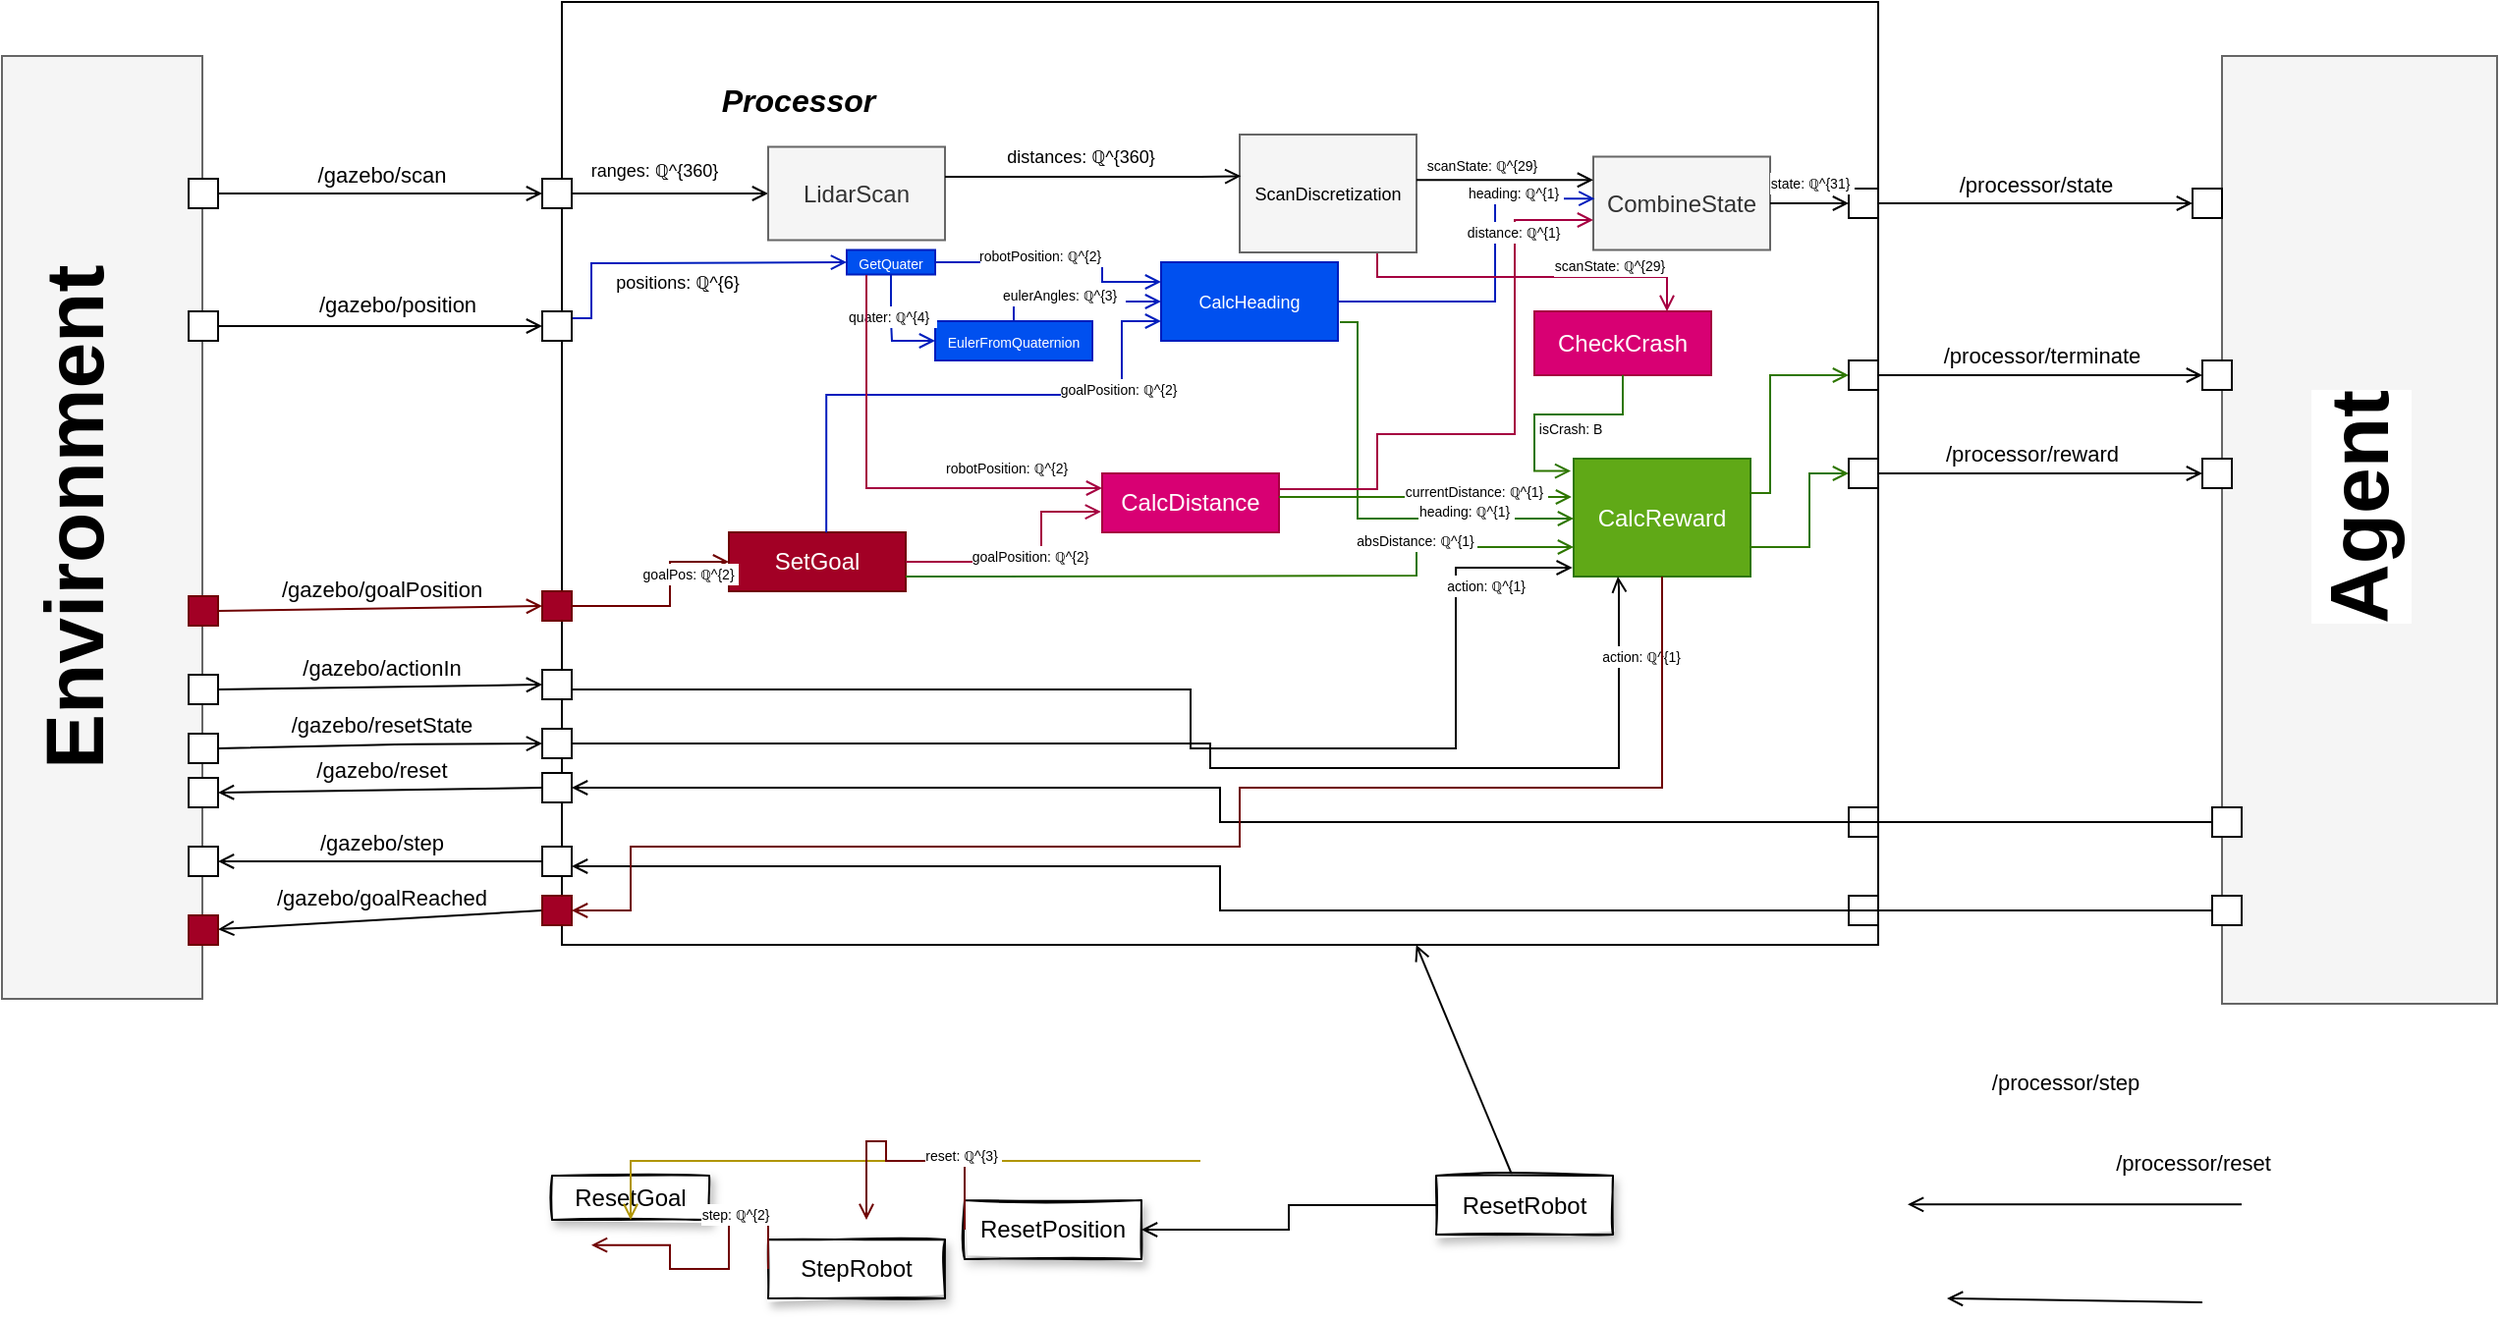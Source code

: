 <mxfile>
    <diagram id="YrSzpa-H51OLec4P3ytI" name="Page-1">
        <mxGraphModel dx="733" dy="532" grid="1" gridSize="10" guides="1" tooltips="1" connect="1" arrows="1" fold="1" page="1" pageScale="1" pageWidth="850" pageHeight="1100" background="#FFFFFF" math="0" shadow="0">
            <root>
                <mxCell id="0"/>
                <mxCell id="1" parent="0"/>
                <mxCell id="10" style="edgeStyle=none;html=1;entryX=0;entryY=0.5;entryDx=0;entryDy=0;startArrow=none;endArrow=open;endFill=0;strokeColor=#000000;" parent="1" source="21" target="9" edge="1">
                    <mxGeometry relative="1" as="geometry">
                        <mxPoint x="115" y="127.5" as="sourcePoint"/>
                    </mxGeometry>
                </mxCell>
                <mxCell id="12" value="/gazebo/scan" style="edgeLabel;html=1;align=center;verticalAlign=middle;resizable=0;points=[];" parent="10" vertex="1" connectable="0">
                    <mxGeometry x="0.32" y="-4" relative="1" as="geometry">
                        <mxPoint x="-26" y="-14" as="offset"/>
                    </mxGeometry>
                </mxCell>
                <mxCell id="3" value="" style="rounded=0;whiteSpace=wrap;html=1;direction=south;fillColor=#f5f5f5;fontColor=#333333;strokeColor=#666666;" parent="1" vertex="1">
                    <mxGeometry x="10" y="57.5" width="102" height="480" as="geometry"/>
                </mxCell>
                <mxCell id="4" value="" style="rounded=0;whiteSpace=wrap;html=1;direction=south;fillColor=#f5f5f5;fontColor=#333333;strokeColor=#666666;" parent="1" vertex="1">
                    <mxGeometry x="1140" y="57.5" width="140" height="482.5" as="geometry"/>
                </mxCell>
                <mxCell id="5" value="" style="rounded=0;whiteSpace=wrap;html=1;direction=south;fillColor=#FFFFFF;fontColor=#333333;strokeColor=#000000;" parent="1" vertex="1">
                    <mxGeometry x="295" y="30" width="670" height="480" as="geometry"/>
                </mxCell>
                <mxCell id="53" style="edgeStyle=none;html=1;exitX=1;exitY=0.5;exitDx=0;exitDy=0;entryX=0;entryY=0.5;entryDx=0;entryDy=0;fontSize=9;fontColor=#000000;endArrow=open;endFill=0;strokeColor=#000000;" parent="1" source="9" target="44" edge="1">
                    <mxGeometry relative="1" as="geometry"/>
                </mxCell>
                <mxCell id="54" value="ranges:&amp;nbsp;ℚ^{360}&amp;nbsp;" style="edgeLabel;html=1;align=center;verticalAlign=middle;resizable=0;points=[];fontSize=9;fontColor=#000000;labelBackgroundColor=#FFFFFF;" parent="53" vertex="1" connectable="0">
                    <mxGeometry x="-0.409" y="2" relative="1" as="geometry">
                        <mxPoint x="13" y="-10" as="offset"/>
                    </mxGeometry>
                </mxCell>
                <mxCell id="9" value="" style="whiteSpace=wrap;html=1;aspect=fixed;" parent="1" vertex="1">
                    <mxGeometry x="285" y="120" width="15" height="15" as="geometry"/>
                </mxCell>
                <mxCell id="18" style="edgeStyle=none;html=1;entryX=0;entryY=0.5;entryDx=0;entryDy=0;startArrow=none;endArrow=open;endFill=0;strokeColor=#000000;" parent="1" target="20" edge="1">
                    <mxGeometry relative="1" as="geometry">
                        <mxPoint x="120" y="195" as="sourcePoint"/>
                    </mxGeometry>
                </mxCell>
                <mxCell id="19" value="/gazebo/position" style="edgeLabel;html=1;align=center;verticalAlign=middle;resizable=0;points=[];spacingBottom=8;" parent="18" vertex="1" connectable="0">
                    <mxGeometry x="0.32" y="-4" relative="1" as="geometry">
                        <mxPoint x="-18" y="-11" as="offset"/>
                    </mxGeometry>
                </mxCell>
                <mxCell id="73" value="positions:&amp;nbsp;ℚ^{6}&amp;nbsp;&amp;nbsp;" style="edgeStyle=orthogonalEdgeStyle;html=1;labelBackgroundColor=#FFFFFF;fontSize=9;fontColor=#000000;startArrow=none;startFill=0;endArrow=open;endFill=0;strokeColor=#001DBC;rounded=0;spacing=3;spacingTop=-7;entryX=0;entryY=0.5;entryDx=0;entryDy=0;fillColor=#0050ef;" parent="1" target="185" edge="1">
                    <mxGeometry x="0.006" y="-14" relative="1" as="geometry">
                        <mxPoint x="380" y="545.5" as="targetPoint"/>
                        <Array as="points">
                            <mxPoint x="300" y="191"/>
                            <mxPoint x="310" y="191"/>
                            <mxPoint x="310" y="163"/>
                            <mxPoint x="325" y="163"/>
                        </Array>
                        <mxPoint as="offset"/>
                        <mxPoint x="300" y="190" as="sourcePoint"/>
                    </mxGeometry>
                </mxCell>
                <mxCell id="20" value="" style="whiteSpace=wrap;html=1;aspect=fixed;" parent="1" vertex="1">
                    <mxGeometry x="285" y="187.5" width="15" height="15" as="geometry"/>
                </mxCell>
                <mxCell id="21" value="" style="whiteSpace=wrap;html=1;aspect=fixed;" parent="1" vertex="1">
                    <mxGeometry x="105" y="120" width="15" height="15" as="geometry"/>
                </mxCell>
                <mxCell id="24" value="" style="whiteSpace=wrap;html=1;aspect=fixed;" parent="1" vertex="1">
                    <mxGeometry x="105" y="187.5" width="15" height="15" as="geometry"/>
                </mxCell>
                <mxCell id="27" style="edgeStyle=none;html=1;entryX=0;entryY=0.5;entryDx=0;entryDy=0;startArrow=none;endArrow=open;endFill=0;strokeColor=#000000;exitX=1;exitY=0.5;exitDx=0;exitDy=0;" parent="1" source="140" target="29" edge="1">
                    <mxGeometry relative="1" as="geometry">
                        <mxPoint x="990" y="132.5" as="sourcePoint"/>
                    </mxGeometry>
                </mxCell>
                <mxCell id="28" value="/processor/state" style="edgeLabel;html=1;align=center;verticalAlign=middle;resizable=0;points=[];" parent="27" vertex="1" connectable="0">
                    <mxGeometry x="0.32" y="-4" relative="1" as="geometry">
                        <mxPoint x="-26" y="-14" as="offset"/>
                    </mxGeometry>
                </mxCell>
                <mxCell id="29" value="" style="whiteSpace=wrap;html=1;aspect=fixed;" parent="1" vertex="1">
                    <mxGeometry x="1125" y="125" width="15" height="15" as="geometry"/>
                </mxCell>
                <mxCell id="30" value="" style="whiteSpace=wrap;html=1;aspect=fixed;" parent="1" vertex="1">
                    <mxGeometry x="950" y="440" width="15" height="15" as="geometry"/>
                </mxCell>
                <mxCell id="31" style="edgeStyle=none;html=1;entryX=0;entryY=0.5;entryDx=0;entryDy=0;startArrow=none;endArrow=open;endFill=0;strokeColor=#000000;exitX=1;exitY=0.5;exitDx=0;exitDy=0;" parent="1" source="138" target="33" edge="1">
                    <mxGeometry relative="1" as="geometry">
                        <mxPoint x="995" y="220" as="sourcePoint"/>
                    </mxGeometry>
                </mxCell>
                <mxCell id="32" value="/processor/terminate" style="edgeLabel;html=1;align=center;verticalAlign=middle;resizable=0;points=[];" parent="31" vertex="1" connectable="0">
                    <mxGeometry x="0.32" y="-4" relative="1" as="geometry">
                        <mxPoint x="-26" y="-14" as="offset"/>
                    </mxGeometry>
                </mxCell>
                <mxCell id="33" value="" style="whiteSpace=wrap;html=1;aspect=fixed;" parent="1" vertex="1">
                    <mxGeometry x="1130" y="212.5" width="15" height="15" as="geometry"/>
                </mxCell>
                <mxCell id="34" value="" style="whiteSpace=wrap;html=1;aspect=fixed;" parent="1" vertex="1">
                    <mxGeometry x="950" y="485" width="15" height="15" as="geometry"/>
                </mxCell>
                <mxCell id="35" style="edgeStyle=none;html=1;entryX=0;entryY=0.5;entryDx=0;entryDy=0;startArrow=none;endArrow=open;endFill=0;strokeColor=#000000;exitX=0;exitY=0.5;exitDx=0;exitDy=0;" parent="1" source="38" target="37" edge="1">
                    <mxGeometry relative="1" as="geometry">
                        <mxPoint x="995" y="270" as="sourcePoint"/>
                    </mxGeometry>
                </mxCell>
                <mxCell id="36" value="/processor/reward" style="edgeLabel;html=1;align=center;verticalAlign=middle;resizable=0;points=[];" parent="35" vertex="1" connectable="0">
                    <mxGeometry x="0.32" y="-4" relative="1" as="geometry">
                        <mxPoint x="-26" y="-14" as="offset"/>
                    </mxGeometry>
                </mxCell>
                <mxCell id="37" value="" style="whiteSpace=wrap;html=1;aspect=fixed;" parent="1" vertex="1">
                    <mxGeometry x="1130" y="262.5" width="15" height="15" as="geometry"/>
                </mxCell>
                <mxCell id="38" value="" style="whiteSpace=wrap;html=1;aspect=fixed;" parent="1" vertex="1">
                    <mxGeometry x="950" y="262.5" width="15" height="15" as="geometry"/>
                </mxCell>
                <mxCell id="207" style="edgeStyle=none;html=1;fontSize=7;endArrow=open;endFill=0;" parent="1" source="43" target="5" edge="1">
                    <mxGeometry relative="1" as="geometry"/>
                </mxCell>
                <mxCell id="43" value="&lt;span style=&quot;font-size: 12px&quot;&gt;ResetRobot&lt;/span&gt;" style="rounded=0;whiteSpace=wrap;html=1;fontSize=9;shadow=1;sketch=1;glass=0;" parent="1" vertex="1">
                    <mxGeometry x="740" y="627.5" width="90" height="30" as="geometry"/>
                </mxCell>
                <mxCell id="44" value="&lt;span style=&quot;font-size: 12px&quot;&gt;LidarScan&lt;/span&gt;&lt;span style=&quot;color: rgba(0 , 0 , 0 , 0) ; font-family: monospace ; font-size: 0px&quot;&gt;%3CmxGraphModel%3E%3Croot%3E%3CmxCell%20id%3D%220%22%2F%3E%3CmxCell%20id%3D%221%22%20parent%3D%220%22%2F%3E%3CmxCell%20id%3D%222%22%20value%3D%22%26lt%3Bspan%20style%3D%26quot%3Bfont-size%3A%2012px%26quot%3B%26gt%3BDegrees%26lt%3B%2Fspan%26gt%3B%22%20style%3D%22rounded%3D0%3BwhiteSpace%3Dwrap%3Bhtml%3D1%3BfontSize%3D9%3BfontColor%3D%23333333%3BfillColor%3D%23f5f5f5%3BstrokeColor%3D%23666666%3B%22%20vertex%3D%221%22%20parent%3D%221%22%3E%3CmxGeometry%20x%3D%22250%22%20y%3D%22340%22%20width%3D%2290%22%20height%3D%2260%22%20as%3D%22geometry%22%2F%3E%3C%2FmxCell%3E%3C%2Froot%3E%3C%2FmxGraphModel%3E&lt;/span&gt;" style="rounded=0;whiteSpace=wrap;html=1;fontSize=9;fillColor=#f5f5f5;strokeColor=#666666;shadow=0;sketch=0;glass=0;fontColor=#333333;" parent="1" vertex="1">
                    <mxGeometry x="400" y="103.75" width="90" height="47.5" as="geometry"/>
                </mxCell>
                <mxCell id="45" value="&lt;span style=&quot;font-size: 12px&quot;&gt;CalcDistance&lt;/span&gt;" style="rounded=0;whiteSpace=wrap;html=1;fontSize=9;fillColor=#d80073;strokeColor=#A50040;shadow=0;sketch=0;glass=0;fontColor=#ffffff;" parent="1" vertex="1">
                    <mxGeometry x="570" y="270" width="90" height="30" as="geometry"/>
                </mxCell>
                <mxCell id="46" value="CalcHeading" style="rounded=0;whiteSpace=wrap;html=1;fontSize=9;fillColor=#0050ef;strokeColor=#001DBC;shadow=0;sketch=0;glass=0;fontColor=#ffffff;" parent="1" vertex="1">
                    <mxGeometry x="600" y="162.5" width="90" height="40" as="geometry"/>
                </mxCell>
                <mxCell id="47" value="&lt;span style=&quot;color: rgb(0 , 0 , 0)&quot;&gt;ScanDiscretization&lt;/span&gt;" style="rounded=0;whiteSpace=wrap;html=1;fontSize=9;fillColor=#f5f5f5;strokeColor=#666666;shadow=0;sketch=0;glass=0;fontColor=#333333;" parent="1" vertex="1">
                    <mxGeometry x="640" y="97.5" width="90" height="60" as="geometry"/>
                </mxCell>
                <mxCell id="55" style="edgeStyle=none;html=1;startArrow=open;endArrow=none;endFill=0;strokeColor=#000000;startFill=0;" parent="1" edge="1">
                    <mxGeometry relative="1" as="geometry">
                        <mxPoint x="1000" y="690" as="sourcePoint"/>
                        <mxPoint x="1130" y="692" as="targetPoint"/>
                    </mxGeometry>
                </mxCell>
                <mxCell id="56" value="/processor/reset" style="edgeLabel;html=1;align=center;verticalAlign=middle;resizable=0;points=[];" parent="55" vertex="1" connectable="0">
                    <mxGeometry x="0.32" y="-4" relative="1" as="geometry">
                        <mxPoint x="39" y="-75" as="offset"/>
                    </mxGeometry>
                </mxCell>
                <mxCell id="57" value="" style="whiteSpace=wrap;html=1;aspect=fixed;" parent="1" vertex="1">
                    <mxGeometry x="1135" y="440" width="15" height="15" as="geometry"/>
                </mxCell>
                <mxCell id="59" style="edgeStyle=none;html=1;entryX=0;entryY=0.5;entryDx=0;entryDy=0;startArrow=open;endArrow=none;endFill=0;strokeColor=#000000;startFill=0;exitX=1;exitY=0.5;exitDx=0;exitDy=0;" parent="1" edge="1">
                    <mxGeometry relative="1" as="geometry">
                        <mxPoint x="980.0" y="642.14" as="sourcePoint"/>
                        <mxPoint x="1150" y="642.14" as="targetPoint"/>
                    </mxGeometry>
                </mxCell>
                <mxCell id="60" value="/processor/step" style="edgeLabel;html=1;align=center;verticalAlign=middle;resizable=0;points=[];" parent="59" vertex="1" connectable="0">
                    <mxGeometry x="0.32" y="-4" relative="1" as="geometry">
                        <mxPoint x="-32" y="-66" as="offset"/>
                    </mxGeometry>
                </mxCell>
                <mxCell id="61" value="" style="whiteSpace=wrap;html=1;aspect=fixed;" parent="1" vertex="1">
                    <mxGeometry x="1135" y="485" width="15" height="15" as="geometry"/>
                </mxCell>
                <mxCell id="63" value="&lt;font style=&quot;font-size: 7px&quot;&gt;EulerFromQuaternion&lt;/font&gt;" style="rounded=0;whiteSpace=wrap;html=1;fontSize=9;fillColor=#0050ef;strokeColor=#001DBC;fontColor=#ffffff;" parent="1" vertex="1">
                    <mxGeometry x="485" y="192.5" width="80" height="20" as="geometry"/>
                </mxCell>
                <mxCell id="79" value="&lt;font style=&quot;font-size: 16px&quot;&gt;&lt;b&gt;&lt;i&gt;Processor&lt;/i&gt;&lt;/b&gt;&lt;/font&gt;" style="text;html=1;resizable=0;autosize=1;align=center;verticalAlign=middle;points=[];fillColor=none;strokeColor=none;rounded=0;labelBackgroundColor=#FFFFFF;fontSize=9;fontColor=#000000;" parent="1" vertex="1">
                    <mxGeometry x="370" y="70" width="90" height="20" as="geometry"/>
                </mxCell>
                <mxCell id="98" value="&lt;b style=&quot;font-size: 42px;&quot;&gt;&lt;font style=&quot;font-size: 42px;&quot;&gt;Agent&lt;/font&gt;&lt;/b&gt;" style="text;html=1;resizable=0;autosize=1;align=center;verticalAlign=middle;points=[];fillColor=none;strokeColor=none;rounded=0;labelBackgroundColor=#FFFFFF;fontSize=42;fontColor=#000000;rotation=-90;" parent="1" vertex="1">
                    <mxGeometry x="1145" y="257.5" width="130" height="60" as="geometry"/>
                </mxCell>
                <mxCell id="100" value="&lt;span style=&quot;font-size: 12px&quot;&gt;CalcReward&lt;/span&gt;" style="rounded=0;whiteSpace=wrap;html=1;fontSize=9;fillColor=#60a917;strokeColor=#2D7600;shadow=0;sketch=0;glass=0;fontColor=#ffffff;" parent="1" vertex="1">
                    <mxGeometry x="810" y="262.5" width="90" height="60" as="geometry"/>
                </mxCell>
                <mxCell id="115" style="edgeStyle=none;html=1;entryX=0;entryY=0.5;entryDx=0;entryDy=0;startArrow=open;endArrow=none;endFill=0;strokeColor=#000000;startFill=0;" parent="1" source="118" target="117" edge="1">
                    <mxGeometry relative="1" as="geometry">
                        <mxPoint x="195" y="467.5" as="sourcePoint"/>
                    </mxGeometry>
                </mxCell>
                <mxCell id="116" value="/gazebo/step" style="edgeLabel;html=1;align=center;verticalAlign=middle;resizable=0;points=[];" parent="115" vertex="1" connectable="0">
                    <mxGeometry x="0.32" y="-4" relative="1" as="geometry">
                        <mxPoint x="-26" y="-14" as="offset"/>
                    </mxGeometry>
                </mxCell>
                <mxCell id="117" value="" style="whiteSpace=wrap;html=1;aspect=fixed;" parent="1" vertex="1">
                    <mxGeometry x="285" y="460" width="15" height="15" as="geometry"/>
                </mxCell>
                <mxCell id="118" value="" style="whiteSpace=wrap;html=1;aspect=fixed;" parent="1" vertex="1">
                    <mxGeometry x="105" y="460" width="15" height="15" as="geometry"/>
                </mxCell>
                <mxCell id="121" value="" style="whiteSpace=wrap;html=1;aspect=fixed;" parent="1" vertex="1">
                    <mxGeometry x="285" y="422.5" width="15" height="15" as="geometry"/>
                </mxCell>
                <mxCell id="122" value="" style="whiteSpace=wrap;html=1;aspect=fixed;" parent="1" vertex="1">
                    <mxGeometry x="105" y="425" width="15" height="15" as="geometry"/>
                </mxCell>
                <mxCell id="128" value="&lt;span style=&quot;font-size: 12px&quot;&gt;StepRobot&lt;/span&gt;" style="rounded=0;whiteSpace=wrap;html=1;fontSize=9;shadow=1;sketch=1;glass=0;" parent="1" vertex="1">
                    <mxGeometry x="400" y="660" width="90" height="30" as="geometry"/>
                </mxCell>
                <mxCell id="133" value="&lt;b style=&quot;color: rgb(0 , 0 , 0) ; font-family: &amp;#34;helvetica&amp;#34; ; font-size: 42px ; font-style: normal ; letter-spacing: normal ; text-align: center ; text-indent: 0px ; text-transform: none ; word-spacing: 0px&quot;&gt;&lt;font style=&quot;font-size: 42px&quot;&gt;Environment&lt;/font&gt;&lt;/b&gt;" style="text;whiteSpace=wrap;html=1;fontSize=42;rotation=-90;" parent="1" vertex="1">
                    <mxGeometry x="-20" y="317.5" width="140" height="70" as="geometry"/>
                </mxCell>
                <mxCell id="135" value="&lt;span style=&quot;font-size: 12px&quot;&gt;CombineState&lt;/span&gt;" style="rounded=0;whiteSpace=wrap;html=1;fontSize=9;fillColor=#f5f5f5;strokeColor=#666666;shadow=0;sketch=0;glass=0;fontColor=#333333;" parent="1" vertex="1">
                    <mxGeometry x="820" y="108.75" width="90" height="47.5" as="geometry"/>
                </mxCell>
                <mxCell id="138" value="" style="whiteSpace=wrap;html=1;aspect=fixed;" parent="1" vertex="1">
                    <mxGeometry x="950" y="212.5" width="15" height="15" as="geometry"/>
                </mxCell>
                <mxCell id="140" value="" style="whiteSpace=wrap;html=1;aspect=fixed;" parent="1" vertex="1">
                    <mxGeometry x="950" y="125" width="15" height="15" as="geometry"/>
                </mxCell>
                <mxCell id="99" value="&lt;span style=&quot;font-size: 12px&quot;&gt;CheckCrash&lt;/span&gt;" style="rounded=0;whiteSpace=wrap;html=1;fontSize=9;fillColor=#d80073;strokeColor=#A50040;shadow=0;sketch=0;glass=0;fontColor=#ffffff;" parent="1" vertex="1">
                    <mxGeometry x="790" y="187.5" width="90" height="32.5" as="geometry"/>
                </mxCell>
                <mxCell id="147" style="edgeStyle=orthogonalEdgeStyle;rounded=0;jumpSize=15;html=1;labelBackgroundColor=#FFFFFF;fontSize=17;fontColor=#3333FF;startArrow=none;startFill=0;endArrow=open;endFill=0;strokeColor=#000000;entryX=0.007;entryY=0.353;entryDx=0;entryDy=0;entryPerimeter=0;" parent="1" target="47" edge="1">
                    <mxGeometry relative="1" as="geometry">
                        <mxPoint x="490" y="119" as="sourcePoint"/>
                        <mxPoint x="620" y="119" as="targetPoint"/>
                        <Array as="points">
                            <mxPoint x="620" y="119"/>
                            <mxPoint x="620" y="119"/>
                        </Array>
                    </mxGeometry>
                </mxCell>
                <mxCell id="148" style="edgeStyle=orthogonalEdgeStyle;rounded=0;jumpSize=15;html=1;exitX=1;exitY=0.385;exitDx=0;exitDy=0;entryX=0;entryY=0.25;entryDx=0;entryDy=0;labelBackgroundColor=#FFFFFF;fontSize=17;fontColor=#3333FF;startArrow=none;startFill=0;endArrow=open;endFill=0;strokeColor=#000000;exitPerimeter=0;" parent="1" source="47" target="135" edge="1">
                    <mxGeometry relative="1" as="geometry">
                        <mxPoint x="510" y="382.5" as="sourcePoint"/>
                        <mxPoint x="580" y="277.5" as="targetPoint"/>
                    </mxGeometry>
                </mxCell>
                <mxCell id="152" style="edgeStyle=orthogonalEdgeStyle;rounded=0;jumpSize=15;html=1;entryX=0;entryY=0.5;entryDx=0;entryDy=0;labelBackgroundColor=#FFFFFF;fontSize=17;fontColor=#3333FF;startArrow=none;startFill=0;endArrow=open;endFill=0;strokeColor=#000000;exitX=1;exitY=0.5;exitDx=0;exitDy=0;" parent="1" source="135" target="140" edge="1">
                    <mxGeometry relative="1" as="geometry">
                        <mxPoint x="720" y="280" as="sourcePoint"/>
                        <mxPoint x="820" y="154.375" as="targetPoint"/>
                        <Array as="points">
                            <mxPoint x="920" y="133"/>
                            <mxPoint x="920" y="133"/>
                        </Array>
                    </mxGeometry>
                </mxCell>
                <mxCell id="155" value="&lt;span style=&quot;font-size: 12px&quot;&gt;ResetGoal&lt;/span&gt;" style="rounded=0;whiteSpace=wrap;html=1;fontSize=9;shadow=1;sketch=1;glass=0;" parent="1" vertex="1">
                    <mxGeometry x="290" y="627.5" width="80" height="22.5" as="geometry"/>
                </mxCell>
                <mxCell id="160" value="&lt;span style=&quot;font-size: 12px&quot;&gt;SetGoal&lt;/span&gt;" style="rounded=0;whiteSpace=wrap;html=1;fontSize=9;fillColor=#a20025;strokeColor=#6F0000;shadow=0;sketch=0;glass=0;fontColor=#ffffff;" parent="1" vertex="1">
                    <mxGeometry x="380" y="300" width="90" height="30" as="geometry"/>
                </mxCell>
                <mxCell id="161" style="edgeStyle=orthogonalEdgeStyle;rounded=0;jumpSize=15;html=1;entryX=0;entryY=0.5;entryDx=0;entryDy=0;labelBackgroundColor=#FFFFFF;fontSize=17;fontColor=#3333FF;startArrow=none;startFill=0;endArrow=open;endFill=0;strokeColor=#2D7600;fillColor=#60a917;" parent="1" target="138" edge="1">
                    <mxGeometry relative="1" as="geometry">
                        <Array as="points">
                            <mxPoint x="901" y="280"/>
                            <mxPoint x="910" y="280"/>
                            <mxPoint x="910" y="220"/>
                        </Array>
                        <mxPoint x="900" y="280" as="sourcePoint"/>
                        <mxPoint x="930" y="239.81" as="targetPoint"/>
                    </mxGeometry>
                </mxCell>
                <mxCell id="163" style="edgeStyle=orthogonalEdgeStyle;rounded=0;jumpSize=15;html=1;exitX=1;exitY=0.75;exitDx=0;exitDy=0;entryX=0;entryY=0.5;entryDx=0;entryDy=0;labelBackgroundColor=#FFFFFF;fontSize=17;fontColor=#3333FF;startArrow=none;startFill=0;endArrow=open;endFill=0;strokeColor=#2D7600;fillColor=#60a917;" parent="1" source="100" target="38" edge="1">
                    <mxGeometry relative="1" as="geometry">
                        <Array as="points">
                            <mxPoint x="930" y="308"/>
                            <mxPoint x="930" y="270"/>
                        </Array>
                        <mxPoint x="870" y="249.81" as="sourcePoint"/>
                        <mxPoint x="940" y="249.81" as="targetPoint"/>
                    </mxGeometry>
                </mxCell>
                <mxCell id="164" style="edgeStyle=orthogonalEdgeStyle;rounded=0;jumpSize=15;html=1;labelBackgroundColor=#FFFFFF;fontSize=13;fontColor=#3333FF;startArrow=none;startFill=0;endArrow=open;endFill=0;strokeColor=#000000;exitX=0;exitY=0.5;exitDx=0;exitDy=0;" parent="1" source="57" edge="1">
                    <mxGeometry relative="1" as="geometry">
                        <mxPoint x="1130" y="440" as="sourcePoint"/>
                        <mxPoint x="300" y="430" as="targetPoint"/>
                        <Array as="points">
                            <mxPoint x="630" y="448"/>
                            <mxPoint x="630" y="430"/>
                        </Array>
                    </mxGeometry>
                </mxCell>
                <mxCell id="165" style="edgeStyle=orthogonalEdgeStyle;rounded=0;jumpSize=15;html=1;exitX=0;exitY=0.5;exitDx=0;exitDy=0;labelBackgroundColor=#FFFFFF;fontSize=13;fontColor=#3333FF;startArrow=none;startFill=0;endArrow=open;endFill=0;strokeColor=#000000;" parent="1" source="61" edge="1">
                    <mxGeometry relative="1" as="geometry">
                        <mxPoint x="940" y="488.75" as="sourcePoint"/>
                        <mxPoint x="300" y="470" as="targetPoint"/>
                        <Array as="points">
                            <mxPoint x="630" y="493"/>
                            <mxPoint x="630" y="470"/>
                        </Array>
                    </mxGeometry>
                </mxCell>
                <mxCell id="171" style="edgeStyle=orthogonalEdgeStyle;rounded=0;jumpSize=15;html=1;labelBackgroundColor=#FFFFFF;fontSize=17;fontColor=#3333FF;startArrow=none;startFill=0;endArrow=open;endFill=0;strokeColor=#B09500;fillColor=#e3c800;entryX=0.5;entryY=1;entryDx=0;entryDy=0;" parent="1" target="155" edge="1">
                    <mxGeometry relative="1" as="geometry">
                        <Array as="points">
                            <mxPoint x="620" y="620"/>
                            <mxPoint x="330" y="620"/>
                        </Array>
                        <mxPoint x="620" y="620" as="sourcePoint"/>
                        <mxPoint x="760" y="405.0" as="targetPoint"/>
                    </mxGeometry>
                </mxCell>
                <mxCell id="173" value="distances:&amp;nbsp;ℚ^{360}&amp;nbsp;" style="edgeLabel;html=1;align=center;verticalAlign=middle;resizable=0;points=[];fontSize=9;fontColor=#000000;labelBackgroundColor=#FFFFFF;" parent="1" vertex="1" connectable="0">
                    <mxGeometry x="559.995" y="108.75" as="geometry"/>
                </mxCell>
                <mxCell id="178" value="&lt;font style=&quot;font-size: 7px&quot;&gt;scanState:&amp;nbsp;ℚ^{29}&amp;nbsp;&lt;/font&gt;" style="edgeLabel;html=1;align=center;verticalAlign=middle;resizable=0;points=[];fontSize=9;fontColor=#000000;labelBackgroundColor=#FFFFFF;" parent="1" vertex="1" connectable="0">
                    <mxGeometry x="774.995" y="108.75" as="geometry">
                        <mxPoint x="-11" y="4" as="offset"/>
                    </mxGeometry>
                </mxCell>
                <mxCell id="179" value="&lt;font style=&quot;font-size: 7px&quot;&gt;state:&amp;nbsp;ℚ^{31}&amp;nbsp;&lt;/font&gt;" style="edgeLabel;html=1;align=center;verticalAlign=middle;resizable=0;points=[];fontSize=9;fontColor=#000000;labelBackgroundColor=#FFFFFF;" parent="1" vertex="1" connectable="0">
                    <mxGeometry x="939.995" y="120" as="geometry">
                        <mxPoint x="-9" y="2" as="offset"/>
                    </mxGeometry>
                </mxCell>
                <mxCell id="184" value="&lt;font style=&quot;font-size: 7px&quot;&gt;eulerAngles:&amp;nbsp;ℚ^{3}&amp;nbsp;&amp;nbsp;&lt;/font&gt;" style="edgeStyle=orthogonalEdgeStyle;html=1;labelBackgroundColor=#FFFFFF;fontSize=9;fontColor=#000000;startArrow=none;startFill=0;endArrow=open;endFill=0;strokeColor=#001DBC;rounded=0;spacing=3;spacingTop=-7;fillColor=#0050ef;exitX=0.5;exitY=0;exitDx=0;exitDy=0;entryX=0;entryY=0.5;entryDx=0;entryDy=0;" parent="1" source="63" target="46" edge="1">
                    <mxGeometry x="-0.177" relative="1" as="geometry">
                        <mxPoint x="540" y="198" as="targetPoint"/>
                        <Array as="points">
                            <mxPoint x="525" y="183"/>
                        </Array>
                        <mxPoint as="offset"/>
                        <mxPoint x="465" y="221.38" as="sourcePoint"/>
                    </mxGeometry>
                </mxCell>
                <mxCell id="185" value="&lt;span style=&quot;font-size: 7px&quot;&gt;GetQuater&lt;/span&gt;" style="rounded=0;whiteSpace=wrap;html=1;fontSize=9;fillColor=#0050ef;strokeColor=#001DBC;fontColor=#ffffff;" parent="1" vertex="1">
                    <mxGeometry x="440" y="156.25" width="45" height="12.5" as="geometry"/>
                </mxCell>
                <mxCell id="186" value="&lt;font style=&quot;font-size: 7px&quot;&gt;quater:&amp;nbsp;ℚ^{4}&amp;nbsp;&amp;nbsp;&lt;/font&gt;" style="edgeStyle=orthogonalEdgeStyle;html=1;labelBackgroundColor=#FFFFFF;fontSize=9;fontColor=#000000;startArrow=none;startFill=0;endArrow=open;endFill=0;strokeColor=#001DBC;rounded=0;spacing=3;spacingTop=-7;fillColor=#0050ef;exitX=0.5;exitY=1;exitDx=0;exitDy=0;entryX=0;entryY=0.5;entryDx=0;entryDy=0;" parent="1" source="185" target="63" edge="1">
                    <mxGeometry x="-0.091" relative="1" as="geometry">
                        <mxPoint x="610" y="192.5" as="targetPoint"/>
                        <Array as="points">
                            <mxPoint x="462" y="192"/>
                            <mxPoint x="463" y="192"/>
                            <mxPoint x="463" y="203"/>
                        </Array>
                        <mxPoint as="offset"/>
                        <mxPoint x="515" y="213.75" as="sourcePoint"/>
                    </mxGeometry>
                </mxCell>
                <mxCell id="188" value="&lt;font style=&quot;font-size: 7px&quot;&gt;robotPosition:&amp;nbsp;ℚ^{2}&amp;nbsp;&amp;nbsp;&lt;/font&gt;" style="edgeStyle=orthogonalEdgeStyle;html=1;labelBackgroundColor=#FFFFFF;fontSize=9;fontColor=#000000;startArrow=none;startFill=0;endArrow=open;endFill=0;strokeColor=#001DBC;rounded=0;spacing=3;spacingTop=-7;fillColor=#0050ef;exitX=1;exitY=0.5;exitDx=0;exitDy=0;entryX=0;entryY=0.25;entryDx=0;entryDy=0;" parent="1" source="185" target="46" edge="1">
                    <mxGeometry x="-0.12" relative="1" as="geometry">
                        <mxPoint x="610" y="202.5" as="targetPoint"/>
                        <Array as="points">
                            <mxPoint x="570" y="162"/>
                            <mxPoint x="570" y="172"/>
                        </Array>
                        <mxPoint as="offset"/>
                        <mxPoint x="512.5" y="247.5" as="sourcePoint"/>
                    </mxGeometry>
                </mxCell>
                <mxCell id="189" value="&lt;font style=&quot;font-size: 7px&quot;&gt;goalPosition:&amp;nbsp;ℚ^{2}&amp;nbsp;&amp;nbsp;&lt;/font&gt;" style="edgeStyle=orthogonalEdgeStyle;html=1;labelBackgroundColor=#FFFFFF;fontSize=9;fontColor=#000000;startArrow=none;startFill=0;endArrow=open;endFill=0;strokeColor=#001DBC;rounded=0;spacing=3;spacingTop=-7;fillColor=#0050ef;exitX=0.551;exitY=0.005;exitDx=0;exitDy=0;entryX=0;entryY=0.75;entryDx=0;entryDy=0;exitPerimeter=0;" parent="1" source="160" target="46" edge="1">
                    <mxGeometry x="0.586" relative="1" as="geometry">
                        <mxPoint x="610" y="182.5" as="targetPoint"/>
                        <Array as="points">
                            <mxPoint x="430" y="230"/>
                            <mxPoint x="580" y="230"/>
                            <mxPoint x="580" y="193"/>
                        </Array>
                        <mxPoint as="offset"/>
                        <mxPoint x="495" y="172.5" as="sourcePoint"/>
                    </mxGeometry>
                </mxCell>
                <mxCell id="191" value="&lt;font style=&quot;font-size: 7px&quot;&gt;heading:&amp;nbsp;ℚ^{1}&amp;nbsp;&lt;/font&gt;" style="edgeStyle=orthogonalEdgeStyle;html=1;labelBackgroundColor=#FFFFFF;fontSize=9;fontColor=#000000;startArrow=none;startFill=0;endArrow=open;endFill=0;strokeColor=#001DBC;rounded=0;spacing=3;spacingTop=-7;fillColor=#0050ef;exitX=1;exitY=0.5;exitDx=0;exitDy=0;entryX=0.008;entryY=0.449;entryDx=0;entryDy=0;entryPerimeter=0;" parent="1" source="46" target="135" edge="1">
                    <mxGeometry x="0.555" relative="1" as="geometry">
                        <mxPoint x="810" y="130" as="targetPoint"/>
                        <Array as="points">
                            <mxPoint x="770" y="183"/>
                            <mxPoint x="770" y="130"/>
                        </Array>
                        <mxPoint as="offset"/>
                        <mxPoint x="690" y="182" as="sourcePoint"/>
                    </mxGeometry>
                </mxCell>
                <mxCell id="192" value="&lt;font style=&quot;font-size: 7px&quot;&gt;heading:&amp;nbsp;ℚ^{1}&amp;nbsp;&lt;/font&gt;" style="edgeStyle=orthogonalEdgeStyle;html=1;labelBackgroundColor=#FFFFFF;fontSize=9;fontColor=#000000;startArrow=none;startFill=0;endArrow=open;endFill=0;rounded=0;spacing=3;spacingTop=-7;exitX=1.011;exitY=0.763;exitDx=0;exitDy=0;entryX=0;entryY=0.5;entryDx=0;entryDy=0;exitPerimeter=0;fillColor=#60a917;strokeColor=#2D7600;" parent="1" target="100" edge="1">
                    <mxGeometry x="0.496" y="1" relative="1" as="geometry">
                        <mxPoint x="729.19" y="270.92" as="targetPoint"/>
                        <Array as="points">
                            <mxPoint x="700" y="193"/>
                            <mxPoint x="700" y="293"/>
                            <mxPoint x="810" y="293"/>
                        </Array>
                        <mxPoint as="offset"/>
                        <mxPoint x="690.99" y="193.02" as="sourcePoint"/>
                    </mxGeometry>
                </mxCell>
                <mxCell id="193" value="&lt;font style=&quot;font-size: 7px&quot;&gt;goalPosition:&amp;nbsp;ℚ^{2}&amp;nbsp;&amp;nbsp;&lt;/font&gt;" style="edgeStyle=orthogonalEdgeStyle;html=1;labelBackgroundColor=#FFFFFF;fontSize=9;fontColor=#000000;startArrow=none;startFill=0;endArrow=open;endFill=0;strokeColor=#A50040;rounded=0;spacing=3;spacingTop=-7;entryX=-0.006;entryY=0.651;entryDx=0;entryDy=0;exitX=1;exitY=0.5;exitDx=0;exitDy=0;entryPerimeter=0;fillColor=#d80073;" parent="1" source="160" target="45" edge="1">
                    <mxGeometry x="0.04" relative="1" as="geometry">
                        <mxPoint x="550" y="295.0" as="targetPoint"/>
                        <Array as="points">
                            <mxPoint x="539" y="315"/>
                            <mxPoint x="539" y="290"/>
                        </Array>
                        <mxPoint as="offset"/>
                        <mxPoint x="310" y="208.75" as="sourcePoint"/>
                    </mxGeometry>
                </mxCell>
                <mxCell id="196" value="&lt;font style=&quot;font-size: 7px&quot;&gt;distance:&amp;nbsp;ℚ^{1}&amp;nbsp;&lt;/font&gt;" style="edgeStyle=orthogonalEdgeStyle;html=1;labelBackgroundColor=#FFFFFF;fontSize=9;fontColor=#000000;startArrow=none;startFill=0;endArrow=open;endFill=0;strokeColor=#A50040;rounded=0;spacing=3;spacingTop=-7;fillColor=#d80073;" parent="1" edge="1">
                    <mxGeometry x="0.67" relative="1" as="geometry">
                        <mxPoint x="820" y="141" as="targetPoint"/>
                        <Array as="points">
                            <mxPoint x="710" y="278"/>
                            <mxPoint x="710" y="250"/>
                            <mxPoint x="780" y="250"/>
                            <mxPoint x="780" y="141"/>
                        </Array>
                        <mxPoint as="offset"/>
                        <mxPoint x="660" y="278" as="sourcePoint"/>
                    </mxGeometry>
                </mxCell>
                <mxCell id="197" value="&lt;font style=&quot;font-size: 7px&quot;&gt;currentDistance:&amp;nbsp;ℚ^{1}&amp;nbsp;&lt;/font&gt;" style="edgeStyle=orthogonalEdgeStyle;html=1;labelBackgroundColor=#FFFFFF;fontSize=9;fontColor=#000000;startArrow=none;startFill=0;endArrow=open;endFill=0;strokeColor=#2D7600;rounded=0;spacing=3;spacingTop=-7;fillColor=#60a917;" parent="1" edge="1">
                    <mxGeometry x="0.342" relative="1" as="geometry">
                        <mxPoint x="809" y="282" as="targetPoint"/>
                        <Array as="points">
                            <mxPoint x="809" y="282"/>
                        </Array>
                        <mxPoint as="offset"/>
                        <mxPoint x="660" y="282" as="sourcePoint"/>
                    </mxGeometry>
                </mxCell>
                <mxCell id="198" value="&lt;font style=&quot;font-size: 7px&quot;&gt;isCrash: B&amp;nbsp;&lt;/font&gt;" style="edgeStyle=orthogonalEdgeStyle;html=1;labelBackgroundColor=#FFFFFF;fontSize=9;fontColor=#000000;startArrow=none;startFill=0;endArrow=open;endFill=0;strokeColor=#2D7600;rounded=0;spacing=3;spacingTop=-7;fillColor=#60a917;exitX=0.5;exitY=1;exitDx=0;exitDy=0;entryX=-0.016;entryY=0.105;entryDx=0;entryDy=0;entryPerimeter=0;" parent="1" source="99" target="100" edge="1">
                    <mxGeometry x="-0.173" y="10" relative="1" as="geometry">
                        <mxPoint x="819" y="292" as="targetPoint"/>
                        <Array as="points">
                            <mxPoint x="835" y="240"/>
                            <mxPoint x="790" y="240"/>
                            <mxPoint x="790" y="269"/>
                        </Array>
                        <mxPoint as="offset"/>
                        <mxPoint x="670" y="292" as="sourcePoint"/>
                    </mxGeometry>
                </mxCell>
                <mxCell id="201" style="edgeStyle=orthogonalEdgeStyle;rounded=0;jumpSize=15;html=1;entryX=0.75;entryY=0;entryDx=0;entryDy=0;labelBackgroundColor=#FFFFFF;fontSize=17;fontColor=#3333FF;startArrow=none;startFill=0;endArrow=open;endFill=0;strokeColor=#A50040;fillColor=#d80073;" parent="1" target="99" edge="1">
                    <mxGeometry relative="1" as="geometry">
                        <mxPoint x="710" y="158" as="sourcePoint"/>
                        <mxPoint x="820" y="130.625" as="targetPoint"/>
                        <Array as="points">
                            <mxPoint x="710" y="170"/>
                            <mxPoint x="858" y="170"/>
                        </Array>
                    </mxGeometry>
                </mxCell>
                <mxCell id="202" value="&lt;font style=&quot;font-size: 7px&quot;&gt;scanState:&amp;nbsp;ℚ^{29}&amp;nbsp;&lt;/font&gt;" style="edgeLabel;html=1;align=center;verticalAlign=middle;resizable=0;points=[];fontSize=9;fontColor=#000000;labelBackgroundColor=#FFFFFF;" parent="1" vertex="1" connectable="0">
                    <mxGeometry x="699.995" y="300" as="geometry">
                        <mxPoint x="129" y="-136" as="offset"/>
                    </mxGeometry>
                </mxCell>
                <mxCell id="204" value="&lt;font style=&quot;font-size: 7px&quot;&gt;action:&amp;nbsp;ℚ^{1}&amp;nbsp;&lt;/font&gt;" style="edgeStyle=orthogonalEdgeStyle;html=1;labelBackgroundColor=#FFFFFF;fontSize=9;fontColor=#000000;startArrow=none;startFill=0;endArrow=open;endFill=0;strokeColor=#000000;rounded=0;spacing=3;spacingTop=-7;fillColor=#a20025;entryX=-0.007;entryY=0.925;entryDx=0;entryDy=0;entryPerimeter=0;" parent="1" target="100" edge="1">
                    <mxGeometry x="0.862" y="-12" relative="1" as="geometry">
                        <mxPoint x="820" y="151" as="targetPoint"/>
                        <Array as="points">
                            <mxPoint x="294" y="380"/>
                            <mxPoint x="615" y="380"/>
                            <mxPoint x="615" y="410"/>
                            <mxPoint x="750" y="410"/>
                            <mxPoint x="750" y="318"/>
                        </Array>
                        <mxPoint as="offset"/>
                        <mxPoint x="294" y="380" as="sourcePoint"/>
                    </mxGeometry>
                </mxCell>
                <mxCell id="205" value="&lt;font style=&quot;font-size: 7px&quot;&gt;absDistance:&amp;nbsp;ℚ^{1}&amp;nbsp;&lt;/font&gt;" style="edgeStyle=orthogonalEdgeStyle;html=1;labelBackgroundColor=#FFFFFF;fontSize=9;fontColor=#000000;startArrow=none;startFill=0;endArrow=open;endFill=0;strokeColor=#2D7600;rounded=0;spacing=3;spacingTop=-7;fillColor=#60a917;exitX=1;exitY=0.75;exitDx=0;exitDy=0;entryX=0;entryY=0.75;entryDx=0;entryDy=0;" parent="1" source="160" target="100" edge="1">
                    <mxGeometry x="0.549" relative="1" as="geometry">
                        <mxPoint x="810" y="300" as="targetPoint"/>
                        <Array as="points">
                            <mxPoint x="510" y="322"/>
                            <mxPoint x="730" y="322"/>
                            <mxPoint x="730" y="308"/>
                        </Array>
                        <mxPoint as="offset"/>
                        <mxPoint x="960" y="495" as="sourcePoint"/>
                    </mxGeometry>
                </mxCell>
                <mxCell id="206" value="&lt;span style=&quot;font-size: 12px&quot;&gt;ResetPosition&lt;/span&gt;" style="rounded=0;whiteSpace=wrap;html=1;fontSize=9;shadow=1;sketch=1;glass=0;" parent="1" vertex="1">
                    <mxGeometry x="500" y="640" width="90" height="30" as="geometry"/>
                </mxCell>
                <mxCell id="209" style="edgeStyle=orthogonalEdgeStyle;rounded=0;jumpSize=15;html=1;exitX=0;exitY=0.5;exitDx=0;exitDy=0;entryX=1;entryY=0.5;entryDx=0;entryDy=0;labelBackgroundColor=#FFFFFF;fontSize=13;fontColor=#3333FF;startArrow=none;startFill=0;endArrow=open;endFill=0;strokeColor=#000000;" parent="1" source="43" target="206" edge="1">
                    <mxGeometry relative="1" as="geometry">
                        <mxPoint x="440" y="540" as="sourcePoint"/>
                        <mxPoint x="330" y="530" as="targetPoint"/>
                    </mxGeometry>
                </mxCell>
                <mxCell id="211" value="&lt;font style=&quot;font-size: 7px&quot;&gt;step:&amp;nbsp;ℚ^{2}&amp;nbsp;&lt;/font&gt;" style="edgeStyle=orthogonalEdgeStyle;html=1;labelBackgroundColor=#FFFFFF;fontSize=9;fontColor=#000000;startArrow=none;startFill=0;endArrow=open;endFill=0;strokeColor=#6F0000;rounded=0;spacing=3;spacingTop=-7;fillColor=#a20025;exitX=0;exitY=0.5;exitDx=0;exitDy=0;" parent="1" source="128" edge="1">
                    <mxGeometry x="-0.458" relative="1" as="geometry">
                        <mxPoint x="310" y="662.857" as="targetPoint"/>
                        <Array as="points">
                            <mxPoint x="400" y="650"/>
                            <mxPoint x="380" y="650"/>
                            <mxPoint x="380" y="675"/>
                            <mxPoint x="350" y="675"/>
                            <mxPoint x="350" y="663"/>
                        </Array>
                        <mxPoint as="offset"/>
                        <mxPoint x="645" y="577.5" as="sourcePoint"/>
                    </mxGeometry>
                </mxCell>
                <mxCell id="212" style="edgeStyle=none;html=1;entryX=0;entryY=0.5;entryDx=0;entryDy=0;startArrow=open;endArrow=none;endFill=0;strokeColor=#000000;startFill=0;exitX=1;exitY=0.5;exitDx=0;exitDy=0;" parent="1" source="122" target="121" edge="1">
                    <mxGeometry relative="1" as="geometry">
                        <mxPoint x="130" y="477.5" as="sourcePoint"/>
                        <mxPoint x="295" y="477.5" as="targetPoint"/>
                    </mxGeometry>
                </mxCell>
                <mxCell id="213" value="/gazebo/reset" style="edgeLabel;html=1;align=center;verticalAlign=middle;resizable=0;points=[];" parent="212" vertex="1" connectable="0">
                    <mxGeometry x="0.32" y="-4" relative="1" as="geometry">
                        <mxPoint x="-26" y="-14" as="offset"/>
                    </mxGeometry>
                </mxCell>
                <mxCell id="214" value="&lt;font style=&quot;font-size: 7px&quot;&gt;reset:&amp;nbsp;ℚ^{3}&amp;nbsp;&lt;/font&gt;" style="edgeStyle=orthogonalEdgeStyle;html=1;labelBackgroundColor=#FFFFFF;fontSize=9;fontColor=#000000;startArrow=none;startFill=0;endArrow=open;endFill=0;strokeColor=#6F0000;rounded=0;spacing=3;spacingTop=-7;fillColor=#a20025;exitX=0;exitY=0.5;exitDx=0;exitDy=0;" parent="1" source="206" edge="1">
                    <mxGeometry x="-0.458" relative="1" as="geometry">
                        <mxPoint x="450" y="650" as="targetPoint"/>
                        <Array as="points">
                            <mxPoint x="500" y="620"/>
                            <mxPoint x="460" y="620"/>
                            <mxPoint x="460" y="610"/>
                            <mxPoint x="450" y="610"/>
                        </Array>
                        <mxPoint as="offset"/>
                        <mxPoint x="600" y="592.5" as="sourcePoint"/>
                    </mxGeometry>
                </mxCell>
                <mxCell id="215" value="&lt;font style=&quot;font-size: 7px&quot;&gt;robotPosition:&amp;nbsp;ℚ^{2}&amp;nbsp;&amp;nbsp;&lt;/font&gt;" style="edgeStyle=orthogonalEdgeStyle;html=1;labelBackgroundColor=#FFFFFF;fontSize=9;fontColor=#000000;startArrow=none;startFill=0;endArrow=open;endFill=0;strokeColor=#A50040;rounded=0;spacing=3;spacingTop=-7;fillColor=#d80073;entryX=0;entryY=0.25;entryDx=0;entryDy=0;" parent="1" target="45" edge="1">
                    <mxGeometry x="0.587" y="7" relative="1" as="geometry">
                        <mxPoint x="610" y="182.5" as="targetPoint"/>
                        <Array as="points">
                            <mxPoint x="450" y="169"/>
                            <mxPoint x="450" y="278"/>
                            <mxPoint x="520" y="278"/>
                        </Array>
                        <mxPoint as="offset"/>
                        <mxPoint x="450" y="169" as="sourcePoint"/>
                    </mxGeometry>
                </mxCell>
                <mxCell id="216" value="" style="whiteSpace=wrap;html=1;aspect=fixed;" parent="1" vertex="1">
                    <mxGeometry x="285" y="370" width="15" height="15" as="geometry"/>
                </mxCell>
                <mxCell id="217" value="" style="whiteSpace=wrap;html=1;aspect=fixed;" parent="1" vertex="1">
                    <mxGeometry x="105" y="372.5" width="15" height="15" as="geometry"/>
                </mxCell>
                <mxCell id="218" style="edgeStyle=none;html=1;entryX=0;entryY=0.5;entryDx=0;entryDy=0;startArrow=none;endArrow=open;endFill=0;strokeColor=#000000;startFill=0;exitX=1;exitY=0.5;exitDx=0;exitDy=0;" parent="1" source="217" target="216" edge="1">
                    <mxGeometry relative="1" as="geometry">
                        <mxPoint x="130" y="425" as="sourcePoint"/>
                        <mxPoint x="295" y="425" as="targetPoint"/>
                    </mxGeometry>
                </mxCell>
                <mxCell id="219" value="/gazebo/actionIn" style="edgeLabel;html=1;align=center;verticalAlign=middle;resizable=0;points=[];" parent="218" vertex="1" connectable="0">
                    <mxGeometry x="0.32" y="-4" relative="1" as="geometry">
                        <mxPoint x="-26" y="-14" as="offset"/>
                    </mxGeometry>
                </mxCell>
                <mxCell id="220" value="" style="whiteSpace=wrap;html=1;aspect=fixed;" parent="1" vertex="1">
                    <mxGeometry x="285" y="400" width="15" height="15" as="geometry"/>
                </mxCell>
                <mxCell id="221" value="" style="whiteSpace=wrap;html=1;aspect=fixed;" parent="1" vertex="1">
                    <mxGeometry x="105" y="402.5" width="15" height="15" as="geometry"/>
                </mxCell>
                <mxCell id="222" style="edgeStyle=none;html=1;entryX=0;entryY=0.5;entryDx=0;entryDy=0;startArrow=none;endArrow=open;endFill=0;strokeColor=#000000;startFill=0;exitX=1;exitY=0.5;exitDx=0;exitDy=0;" parent="1" source="221" target="220" edge="1">
                    <mxGeometry relative="1" as="geometry">
                        <mxPoint x="130" y="455" as="sourcePoint"/>
                        <mxPoint x="295" y="455" as="targetPoint"/>
                        <Array as="points">
                            <mxPoint x="210" y="408"/>
                        </Array>
                    </mxGeometry>
                </mxCell>
                <mxCell id="223" value="/gazebo/resetState" style="edgeLabel;html=1;align=center;verticalAlign=middle;resizable=0;points=[];" parent="222" vertex="1" connectable="0">
                    <mxGeometry x="0.32" y="-4" relative="1" as="geometry">
                        <mxPoint x="-26" y="-14" as="offset"/>
                    </mxGeometry>
                </mxCell>
                <mxCell id="224" value="&lt;font style=&quot;font-size: 7px&quot;&gt;action:&amp;nbsp;ℚ^{1}&amp;nbsp;&lt;/font&gt;" style="edgeStyle=orthogonalEdgeStyle;html=1;labelBackgroundColor=#FFFFFF;fontSize=9;fontColor=#000000;startArrow=none;startFill=0;endArrow=open;endFill=0;strokeColor=#000000;rounded=0;spacing=3;spacingTop=-7;fillColor=#a20025;entryX=0.25;entryY=1;entryDx=0;entryDy=0;exitX=1;exitY=0.5;exitDx=0;exitDy=0;" parent="1" source="220" target="100" edge="1">
                    <mxGeometry x="0.862" y="-12" relative="1" as="geometry">
                        <mxPoint x="819.37" y="328" as="targetPoint"/>
                        <Array as="points">
                            <mxPoint x="625" y="408"/>
                            <mxPoint x="625" y="420"/>
                            <mxPoint x="833" y="420"/>
                            <mxPoint x="833" y="328"/>
                        </Array>
                        <mxPoint as="offset"/>
                        <mxPoint x="304" y="390" as="sourcePoint"/>
                    </mxGeometry>
                </mxCell>
                <mxCell id="225" style="edgeStyle=none;html=1;entryX=0;entryY=0.5;entryDx=0;entryDy=0;startArrow=open;endArrow=none;endFill=0;strokeColor=#000000;startFill=0;" edge="1" parent="1" source="228" target="227">
                    <mxGeometry relative="1" as="geometry">
                        <mxPoint x="205" y="477.5" as="sourcePoint"/>
                    </mxGeometry>
                </mxCell>
                <mxCell id="226" value="/gazebo/goalReached" style="edgeLabel;html=1;align=center;verticalAlign=middle;resizable=0;points=[];" vertex="1" connectable="0" parent="225">
                    <mxGeometry x="0.32" y="-4" relative="1" as="geometry">
                        <mxPoint x="-26" y="-14" as="offset"/>
                    </mxGeometry>
                </mxCell>
                <mxCell id="227" value="" style="whiteSpace=wrap;html=1;aspect=fixed;fillColor=#a20025;strokeColor=#6F0000;" vertex="1" parent="1">
                    <mxGeometry x="285" y="485" width="15" height="15" as="geometry"/>
                </mxCell>
                <mxCell id="228" value="" style="whiteSpace=wrap;html=1;aspect=fixed;fillColor=#a20025;strokeColor=#6F0000;" vertex="1" parent="1">
                    <mxGeometry x="105" y="495" width="15" height="15" as="geometry"/>
                </mxCell>
                <mxCell id="229" style="edgeStyle=orthogonalEdgeStyle;rounded=0;jumpSize=15;html=1;exitX=0.5;exitY=1;exitDx=0;exitDy=0;labelBackgroundColor=#FFFFFF;fontSize=13;fontColor=#3333FF;startArrow=none;startFill=0;endArrow=open;endFill=0;strokeColor=#6F0000;entryX=1;entryY=0.5;entryDx=0;entryDy=0;fillColor=#a20025;" edge="1" parent="1" source="100" target="227">
                    <mxGeometry relative="1" as="geometry">
                        <mxPoint x="1145" y="502.5" as="sourcePoint"/>
                        <mxPoint x="310" y="480" as="targetPoint"/>
                        <Array as="points">
                            <mxPoint x="855" y="430"/>
                            <mxPoint x="640" y="430"/>
                            <mxPoint x="640" y="460"/>
                            <mxPoint x="330" y="460"/>
                            <mxPoint x="330" y="493"/>
                        </Array>
                    </mxGeometry>
                </mxCell>
                <mxCell id="230" value="" style="whiteSpace=wrap;html=1;aspect=fixed;fillColor=#a20025;fontColor=#ffffff;strokeColor=#6F0000;" vertex="1" parent="1">
                    <mxGeometry x="285" y="330" width="15" height="15" as="geometry"/>
                </mxCell>
                <mxCell id="231" value="" style="whiteSpace=wrap;html=1;aspect=fixed;fillColor=#a20025;fontColor=#ffffff;strokeColor=#6F0000;" vertex="1" parent="1">
                    <mxGeometry x="105" y="332.5" width="15" height="15" as="geometry"/>
                </mxCell>
                <mxCell id="232" style="edgeStyle=none;html=1;entryX=0;entryY=0.5;entryDx=0;entryDy=0;startArrow=none;endArrow=open;endFill=0;strokeColor=#6F0000;startFill=0;exitX=1;exitY=0.5;exitDx=0;exitDy=0;fillColor=#a20025;" edge="1" parent="1" source="231" target="230">
                    <mxGeometry relative="1" as="geometry">
                        <mxPoint x="130" y="385" as="sourcePoint"/>
                        <mxPoint x="295" y="385" as="targetPoint"/>
                    </mxGeometry>
                </mxCell>
                <mxCell id="233" value="/gazebo/goalPosition" style="edgeLabel;html=1;align=center;verticalAlign=middle;resizable=0;points=[];" vertex="1" connectable="0" parent="232">
                    <mxGeometry x="0.32" y="-4" relative="1" as="geometry">
                        <mxPoint x="-26" y="-14" as="offset"/>
                    </mxGeometry>
                </mxCell>
                <mxCell id="234" value="&lt;font style=&quot;font-size: 7px&quot;&gt;goalPos:&amp;nbsp;ℚ^{2}&amp;nbsp;&lt;/font&gt;" style="edgeStyle=orthogonalEdgeStyle;html=1;labelBackgroundColor=#FFFFFF;fontSize=9;fontColor=#000000;startArrow=none;startFill=0;endArrow=open;endFill=0;strokeColor=#6F0000;rounded=0;spacing=3;spacingTop=-7;fillColor=#a20025;entryX=0;entryY=0.5;entryDx=0;entryDy=0;exitX=1;exitY=0.5;exitDx=0;exitDy=0;" edge="1" parent="1" source="230" target="160">
                    <mxGeometry x="0.228" y="-10" relative="1" as="geometry">
                        <mxPoint x="819.37" y="328" as="targetPoint"/>
                        <Array as="points">
                            <mxPoint x="350" y="338"/>
                            <mxPoint x="350" y="315"/>
                        </Array>
                        <mxPoint as="offset"/>
                        <mxPoint x="304" y="390" as="sourcePoint"/>
                    </mxGeometry>
                </mxCell>
            </root>
        </mxGraphModel>
    </diagram>
</mxfile>